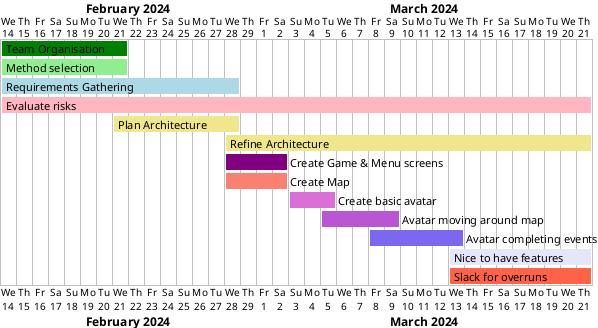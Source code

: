 @startuml
@startgantt
project starts the 14th February 2024
[Team Organisation] starts 2024-02-14
[Team Organisation] ends 2024-02-21
[Team Organisation] is colored in Green
[Method selection] starts 2024-02-14
[Method selection] ends 2024-02-21
[Method selection] is colored in LightGreen
[Requirements Gathering] starts 2024-02-14
[Requirements Gathering] ends 2024-02-28
[Requirements Gathering] is colored in LightBlue
[Evaluate risks] starts 2024-02-14
[Evaluate risks] ends 2024-03-21
[Evaluate risks] is colored in LightPink
[Plan Architecture] starts 2024-02-21
[Plan Architecture] ends  2024-02-28
[Plan Architecture] is colored in Khaki
[Refine Architecture] starts 2024-02-28
[Refine Architecture] ends 2024-03-21
[Refine Architecture] is colored in Khaki
[Create Game & Menu screens] starts 2024-02-28
[Create Game & Menu screens] ends 2024-03-02
[Create Game & Menu screens] is colored in Purple
[Create Map] starts 2024-02-28
[Create Map] ends 2024-03-02
[Create Map] is colored in Salmon
[Create basic avatar] starts 2024-03-03
[Create basic avatar] ends 2024-03-05
[Create basic avatar] is colored in Orchid
[Avatar moving around map] starts 2024-03-05
[Avatar moving around map] ends 2024-03-09
[Avatar moving around map] is colored in MediumOrchid
[Avatar completing events] starts 2024-03-08
[Avatar completing events] ends 2024-03-13
[Avatar completing events] is colored in MediumSlateBlue
[Nice to have features] starts 2024-03-13
[Nice to have features] ends 2024-03-21
[Nice to have features] is colored in Lavender
[Slack for overruns] starts 2024-03-13
[Slack for overruns] ends 2024-03-21
[Slack for overruns] is colored in Tomato
@endgantt
@enduml